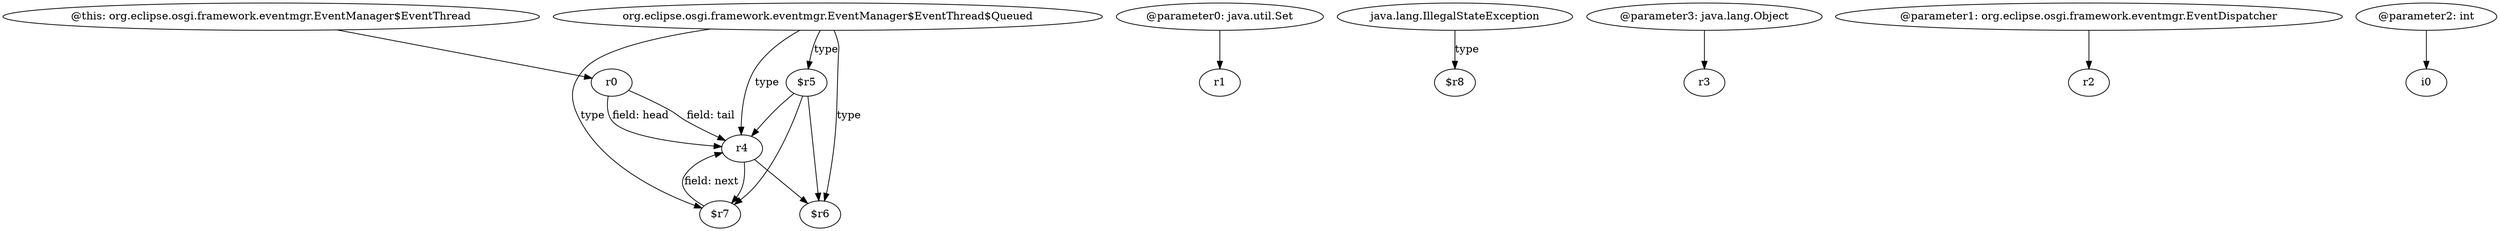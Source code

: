 digraph g {
0[label="org.eclipse.osgi.framework.eventmgr.EventManager$EventThread$Queued"]
1[label="r4"]
0->1[label="type"]
2[label="$r7"]
1->2[label=""]
3[label="$r5"]
3->2[label=""]
3->1[label=""]
4[label="@parameter0: java.util.Set"]
5[label="r1"]
4->5[label=""]
6[label="java.lang.IllegalStateException"]
7[label="$r8"]
6->7[label="type"]
0->3[label="type"]
2->1[label="field: next"]
8[label="@this: org.eclipse.osgi.framework.eventmgr.EventManager$EventThread"]
9[label="r0"]
8->9[label=""]
9->1[label="field: head"]
9->1[label="field: tail"]
10[label="@parameter3: java.lang.Object"]
11[label="r3"]
10->11[label=""]
12[label="$r6"]
3->12[label=""]
13[label="@parameter1: org.eclipse.osgi.framework.eventmgr.EventDispatcher"]
14[label="r2"]
13->14[label=""]
1->12[label=""]
0->12[label="type"]
15[label="@parameter2: int"]
16[label="i0"]
15->16[label=""]
0->2[label="type"]
}